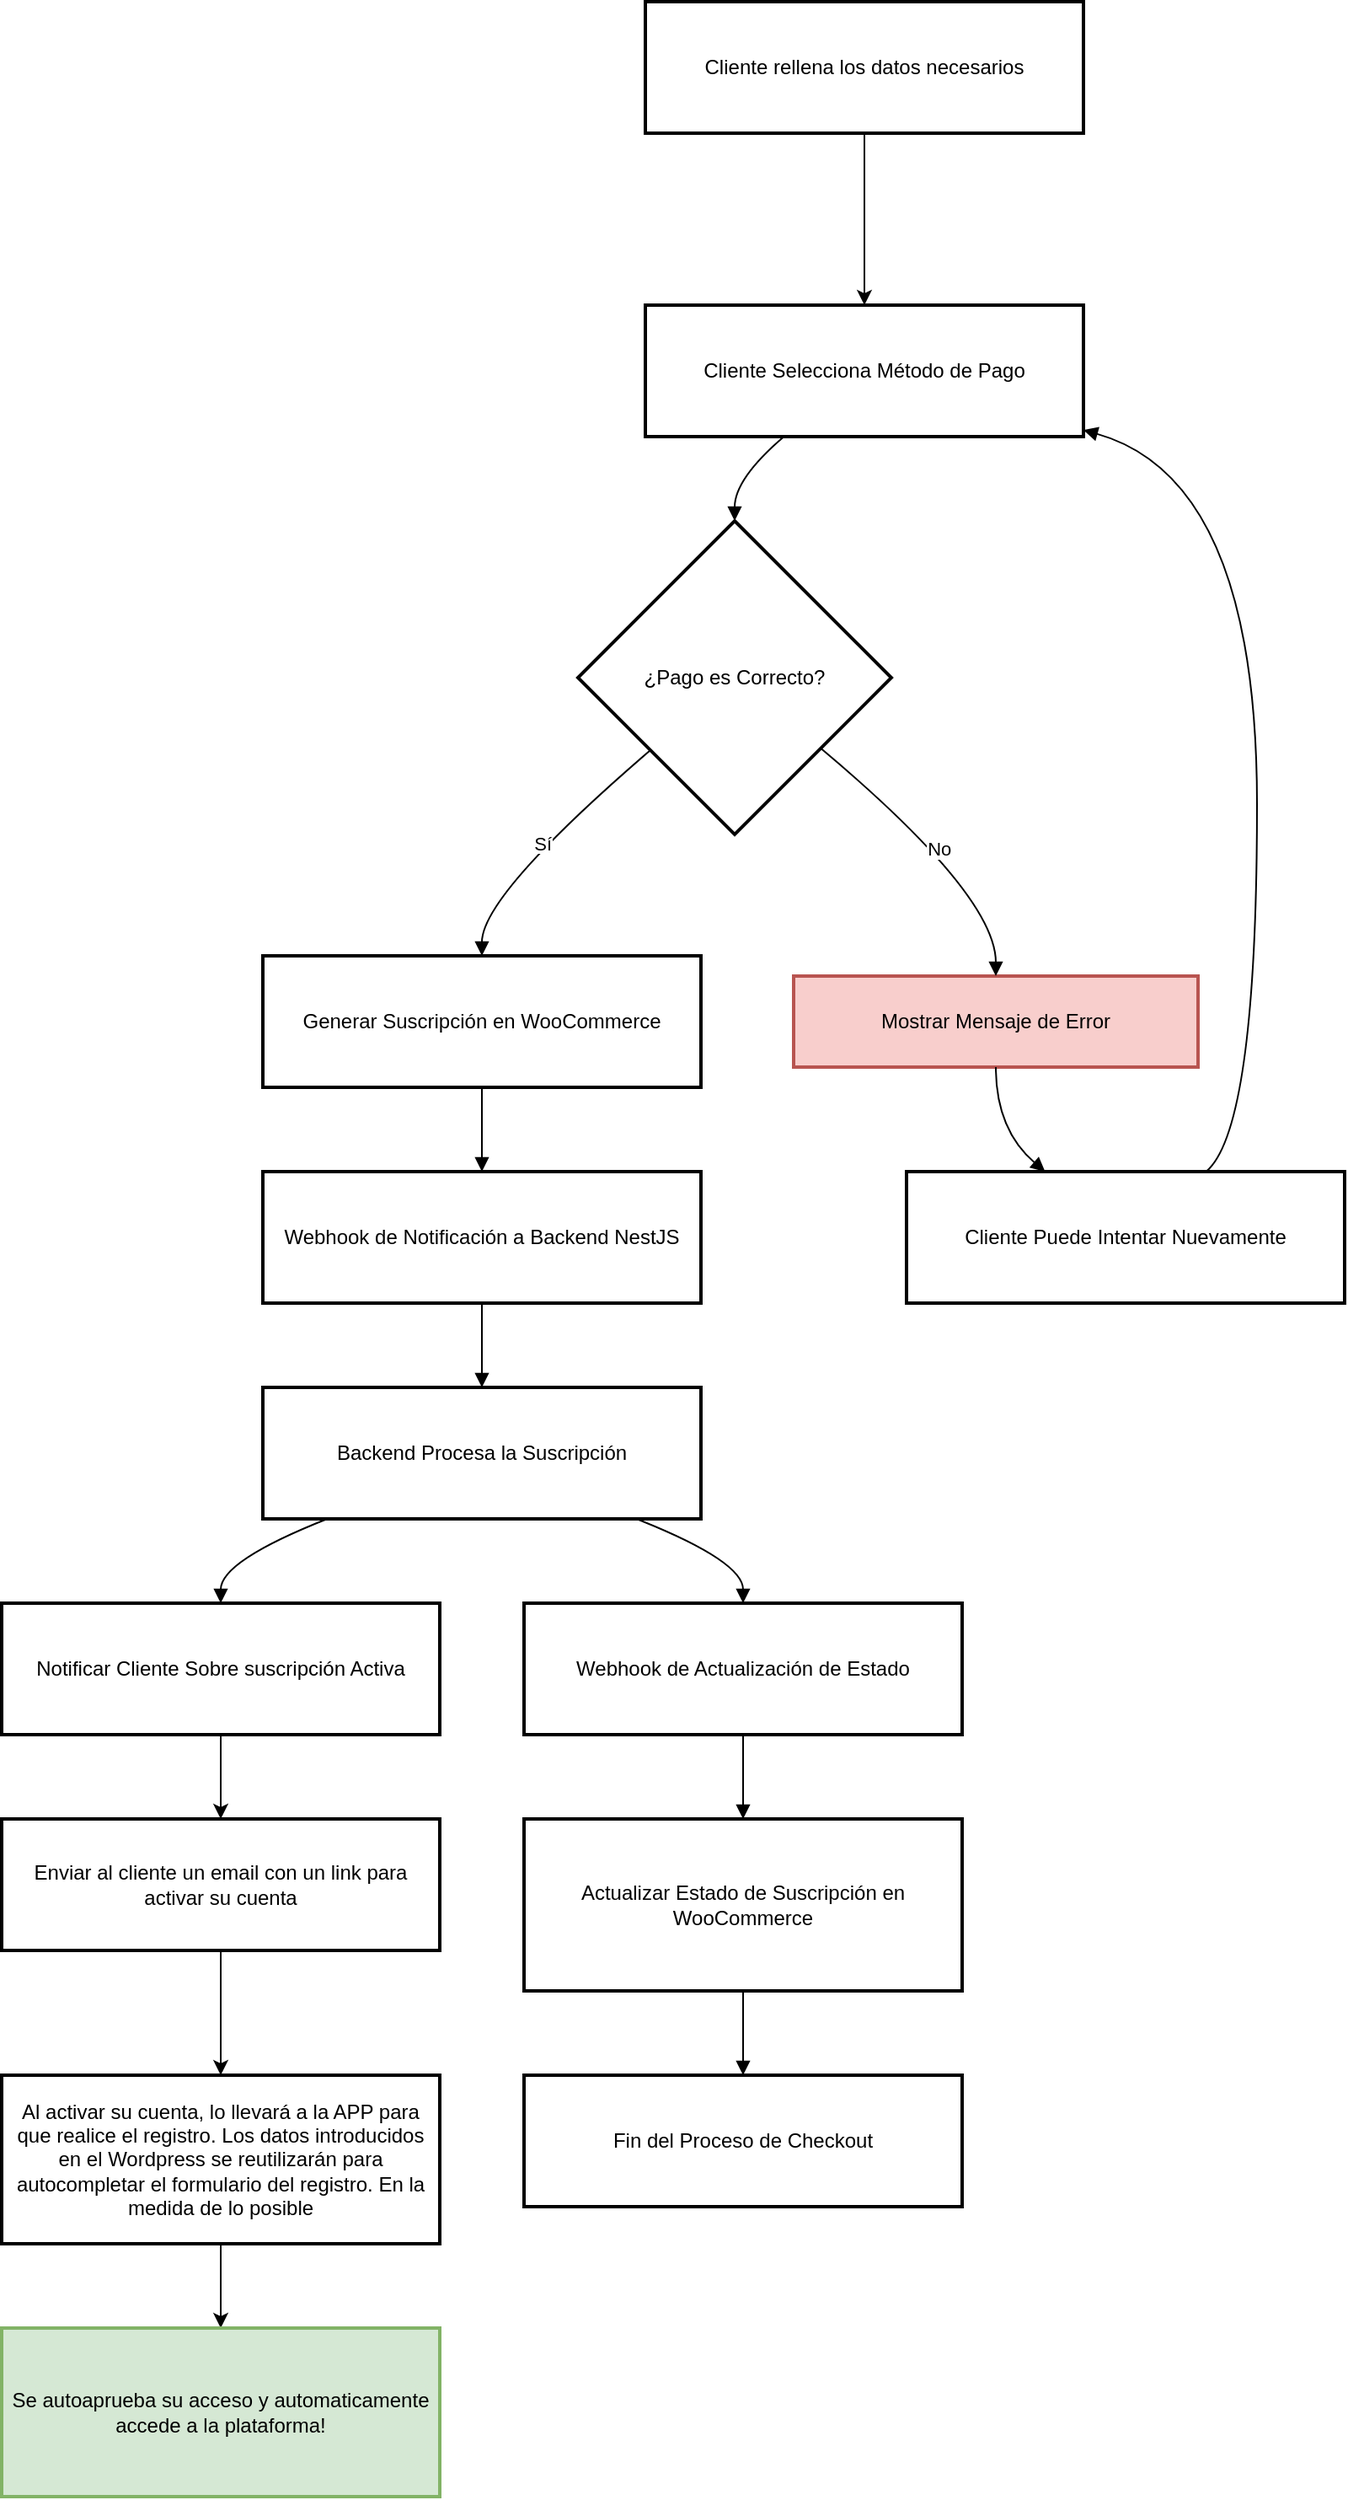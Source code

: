 <mxfile version="27.0.5">
  <diagram name="Página-1" id="MWSDEjWA8uJwiSsbCQgt">
    <mxGraphModel dx="3118" dy="2010" grid="1" gridSize="10" guides="1" tooltips="1" connect="1" arrows="1" fold="1" page="1" pageScale="1" pageWidth="827" pageHeight="1169" math="0" shadow="0">
      <root>
        <mxCell id="0" />
        <mxCell id="1" parent="0" />
        <mxCell id="BCZ2_lT55CLSQKJpZleH-40" value="Cliente Selecciona Método de Pago" style="whiteSpace=wrap;strokeWidth=2;" vertex="1" parent="1">
          <mxGeometry x="112" y="30" width="260" height="78" as="geometry" />
        </mxCell>
        <mxCell id="BCZ2_lT55CLSQKJpZleH-41" value="¿Pago es Correcto?" style="rhombus;strokeWidth=2;whiteSpace=wrap;" vertex="1" parent="1">
          <mxGeometry x="72" y="158" width="186" height="186" as="geometry" />
        </mxCell>
        <mxCell id="BCZ2_lT55CLSQKJpZleH-42" value="Generar Suscripción en WooCommerce" style="whiteSpace=wrap;strokeWidth=2;" vertex="1" parent="1">
          <mxGeometry x="-115" y="416" width="260" height="78" as="geometry" />
        </mxCell>
        <mxCell id="BCZ2_lT55CLSQKJpZleH-43" value="Mostrar Mensaje de Error" style="whiteSpace=wrap;strokeWidth=2;fillColor=#f8cecc;strokeColor=#b85450;" vertex="1" parent="1">
          <mxGeometry x="200" y="428" width="240" height="54" as="geometry" />
        </mxCell>
        <mxCell id="BCZ2_lT55CLSQKJpZleH-44" value="Webhook de Notificación a Backend NestJS" style="whiteSpace=wrap;strokeWidth=2;" vertex="1" parent="1">
          <mxGeometry x="-115" y="544" width="260" height="78" as="geometry" />
        </mxCell>
        <mxCell id="BCZ2_lT55CLSQKJpZleH-45" value="Backend Procesa la Suscripción" style="whiteSpace=wrap;strokeWidth=2;" vertex="1" parent="1">
          <mxGeometry x="-115" y="672" width="260" height="78" as="geometry" />
        </mxCell>
        <mxCell id="BCZ2_lT55CLSQKJpZleH-67" style="edgeStyle=orthogonalEdgeStyle;rounded=0;orthogonalLoop=1;jettySize=auto;html=1;exitX=0.5;exitY=1;exitDx=0;exitDy=0;entryX=0.5;entryY=0;entryDx=0;entryDy=0;" edge="1" parent="1" source="BCZ2_lT55CLSQKJpZleH-46" target="BCZ2_lT55CLSQKJpZleH-65">
          <mxGeometry relative="1" as="geometry" />
        </mxCell>
        <mxCell id="BCZ2_lT55CLSQKJpZleH-46" value="Notificar Cliente Sobre suscripción Activa" style="whiteSpace=wrap;strokeWidth=2;" vertex="1" parent="1">
          <mxGeometry x="-270" y="800" width="260" height="78" as="geometry" />
        </mxCell>
        <mxCell id="BCZ2_lT55CLSQKJpZleH-47" value="Cliente Puede Intentar Nuevamente" style="whiteSpace=wrap;strokeWidth=2;" vertex="1" parent="1">
          <mxGeometry x="267" y="544" width="260" height="78" as="geometry" />
        </mxCell>
        <mxCell id="BCZ2_lT55CLSQKJpZleH-48" value="Webhook de Actualización de Estado" style="whiteSpace=wrap;strokeWidth=2;" vertex="1" parent="1">
          <mxGeometry x="40" y="800" width="260" height="78" as="geometry" />
        </mxCell>
        <mxCell id="BCZ2_lT55CLSQKJpZleH-49" value="Actualizar Estado de Suscripción en WooCommerce" style="whiteSpace=wrap;strokeWidth=2;" vertex="1" parent="1">
          <mxGeometry x="40" y="928" width="260" height="102" as="geometry" />
        </mxCell>
        <mxCell id="BCZ2_lT55CLSQKJpZleH-50" value="Fin del Proceso de Checkout" style="whiteSpace=wrap;strokeWidth=2;" vertex="1" parent="1">
          <mxGeometry x="40" y="1080" width="260" height="78" as="geometry" />
        </mxCell>
        <mxCell id="BCZ2_lT55CLSQKJpZleH-51" value="" style="curved=1;startArrow=none;endArrow=block;exitX=0.32;exitY=0.99;entryX=0.5;entryY=0;" edge="1" parent="1" source="BCZ2_lT55CLSQKJpZleH-40" target="BCZ2_lT55CLSQKJpZleH-41">
          <mxGeometry relative="1" as="geometry">
            <Array as="points">
              <mxPoint x="165" y="133" />
            </Array>
          </mxGeometry>
        </mxCell>
        <mxCell id="BCZ2_lT55CLSQKJpZleH-52" value="Sí" style="curved=1;startArrow=none;endArrow=block;exitX=0;exitY=0.93;entryX=0.5;entryY=0.01;" edge="1" parent="1" source="BCZ2_lT55CLSQKJpZleH-41" target="BCZ2_lT55CLSQKJpZleH-42">
          <mxGeometry relative="1" as="geometry">
            <Array as="points">
              <mxPoint x="15" y="380" />
            </Array>
          </mxGeometry>
        </mxCell>
        <mxCell id="BCZ2_lT55CLSQKJpZleH-53" value="No" style="curved=1;startArrow=none;endArrow=block;exitX=1;exitY=0.91;entryX=0.5;entryY=0.01;" edge="1" parent="1" source="BCZ2_lT55CLSQKJpZleH-41" target="BCZ2_lT55CLSQKJpZleH-43">
          <mxGeometry relative="1" as="geometry">
            <Array as="points">
              <mxPoint x="320" y="380" />
            </Array>
          </mxGeometry>
        </mxCell>
        <mxCell id="BCZ2_lT55CLSQKJpZleH-54" value="" style="curved=1;startArrow=none;endArrow=block;exitX=0.5;exitY=1.01;entryX=0.5;entryY=0.01;" edge="1" parent="1" source="BCZ2_lT55CLSQKJpZleH-42" target="BCZ2_lT55CLSQKJpZleH-44">
          <mxGeometry relative="1" as="geometry">
            <Array as="points" />
          </mxGeometry>
        </mxCell>
        <mxCell id="BCZ2_lT55CLSQKJpZleH-55" value="" style="curved=1;startArrow=none;endArrow=block;exitX=0.5;exitY=1.01;entryX=0.5;entryY=0.01;" edge="1" parent="1" source="BCZ2_lT55CLSQKJpZleH-44" target="BCZ2_lT55CLSQKJpZleH-45">
          <mxGeometry relative="1" as="geometry">
            <Array as="points" />
          </mxGeometry>
        </mxCell>
        <mxCell id="BCZ2_lT55CLSQKJpZleH-56" value="" style="curved=1;startArrow=none;endArrow=block;exitX=0.14;exitY=1.01;entryX=0.5;entryY=0.01;" edge="1" parent="1" source="BCZ2_lT55CLSQKJpZleH-45" target="BCZ2_lT55CLSQKJpZleH-46">
          <mxGeometry relative="1" as="geometry">
            <Array as="points">
              <mxPoint x="-140" y="775" />
            </Array>
          </mxGeometry>
        </mxCell>
        <mxCell id="BCZ2_lT55CLSQKJpZleH-57" value="" style="curved=1;startArrow=none;endArrow=block;exitX=0.5;exitY=1.01;entryX=0.32;entryY=0.01;" edge="1" parent="1" source="BCZ2_lT55CLSQKJpZleH-43" target="BCZ2_lT55CLSQKJpZleH-47">
          <mxGeometry relative="1" as="geometry">
            <Array as="points">
              <mxPoint x="320" y="519" />
            </Array>
          </mxGeometry>
        </mxCell>
        <mxCell id="BCZ2_lT55CLSQKJpZleH-58" value="" style="curved=1;startArrow=none;endArrow=block;exitX=0.68;exitY=0.01;entryX=1;entryY=0.95;" edge="1" parent="1" source="BCZ2_lT55CLSQKJpZleH-47" target="BCZ2_lT55CLSQKJpZleH-40">
          <mxGeometry relative="1" as="geometry">
            <Array as="points">
              <mxPoint x="475" y="519" />
              <mxPoint x="475" y="133" />
            </Array>
          </mxGeometry>
        </mxCell>
        <mxCell id="BCZ2_lT55CLSQKJpZleH-59" value="" style="curved=1;startArrow=none;endArrow=block;exitX=0.86;exitY=1.01;entryX=0.5;entryY=0.01;" edge="1" parent="1" source="BCZ2_lT55CLSQKJpZleH-45" target="BCZ2_lT55CLSQKJpZleH-48">
          <mxGeometry relative="1" as="geometry">
            <Array as="points">
              <mxPoint x="170" y="775" />
            </Array>
          </mxGeometry>
        </mxCell>
        <mxCell id="BCZ2_lT55CLSQKJpZleH-60" value="" style="curved=1;startArrow=none;endArrow=block;exitX=0.5;exitY=1.01;entryX=0.5;entryY=0;" edge="1" parent="1" source="BCZ2_lT55CLSQKJpZleH-48" target="BCZ2_lT55CLSQKJpZleH-49">
          <mxGeometry relative="1" as="geometry">
            <Array as="points" />
          </mxGeometry>
        </mxCell>
        <mxCell id="BCZ2_lT55CLSQKJpZleH-61" value="" style="curved=1;startArrow=none;endArrow=block;exitX=0.5;exitY=1;entryX=0.5;entryY=0.01;" edge="1" parent="1" source="BCZ2_lT55CLSQKJpZleH-49" target="BCZ2_lT55CLSQKJpZleH-50">
          <mxGeometry relative="1" as="geometry">
            <Array as="points" />
          </mxGeometry>
        </mxCell>
        <mxCell id="BCZ2_lT55CLSQKJpZleH-63" style="edgeStyle=orthogonalEdgeStyle;rounded=0;orthogonalLoop=1;jettySize=auto;html=1;exitX=0.5;exitY=1;exitDx=0;exitDy=0;" edge="1" parent="1" source="BCZ2_lT55CLSQKJpZleH-62" target="BCZ2_lT55CLSQKJpZleH-40">
          <mxGeometry relative="1" as="geometry" />
        </mxCell>
        <mxCell id="BCZ2_lT55CLSQKJpZleH-62" value="Cliente rellena los datos necesarios" style="whiteSpace=wrap;strokeWidth=2;" vertex="1" parent="1">
          <mxGeometry x="112" y="-150" width="260" height="78" as="geometry" />
        </mxCell>
        <mxCell id="BCZ2_lT55CLSQKJpZleH-68" style="edgeStyle=orthogonalEdgeStyle;rounded=0;orthogonalLoop=1;jettySize=auto;html=1;exitX=0.5;exitY=1;exitDx=0;exitDy=0;entryX=0.5;entryY=0;entryDx=0;entryDy=0;" edge="1" parent="1" source="BCZ2_lT55CLSQKJpZleH-65" target="BCZ2_lT55CLSQKJpZleH-66">
          <mxGeometry relative="1" as="geometry" />
        </mxCell>
        <mxCell id="BCZ2_lT55CLSQKJpZleH-65" value="Enviar al cliente un email con un link para activar su cuenta" style="whiteSpace=wrap;strokeWidth=2;" vertex="1" parent="1">
          <mxGeometry x="-270" y="928" width="260" height="78" as="geometry" />
        </mxCell>
        <mxCell id="BCZ2_lT55CLSQKJpZleH-70" style="edgeStyle=orthogonalEdgeStyle;rounded=0;orthogonalLoop=1;jettySize=auto;html=1;exitX=0.5;exitY=1;exitDx=0;exitDy=0;entryX=0.5;entryY=0;entryDx=0;entryDy=0;" edge="1" parent="1" source="BCZ2_lT55CLSQKJpZleH-66" target="BCZ2_lT55CLSQKJpZleH-69">
          <mxGeometry relative="1" as="geometry" />
        </mxCell>
        <mxCell id="BCZ2_lT55CLSQKJpZleH-66" value="Al activar su cuenta, lo llevará a la APP para que realice el registro. Los datos introducidos en el Wordpress se reutilizarán para autocompletar el formulario del registro. En la medida de lo posible" style="whiteSpace=wrap;strokeWidth=2;" vertex="1" parent="1">
          <mxGeometry x="-270" y="1080" width="260" height="100" as="geometry" />
        </mxCell>
        <mxCell id="BCZ2_lT55CLSQKJpZleH-69" value="Se autoaprueba su acceso y automaticamente accede a la plataforma!" style="whiteSpace=wrap;strokeWidth=2;fillColor=#d5e8d4;strokeColor=#82b366;" vertex="1" parent="1">
          <mxGeometry x="-270" y="1230" width="260" height="100" as="geometry" />
        </mxCell>
      </root>
    </mxGraphModel>
  </diagram>
</mxfile>

